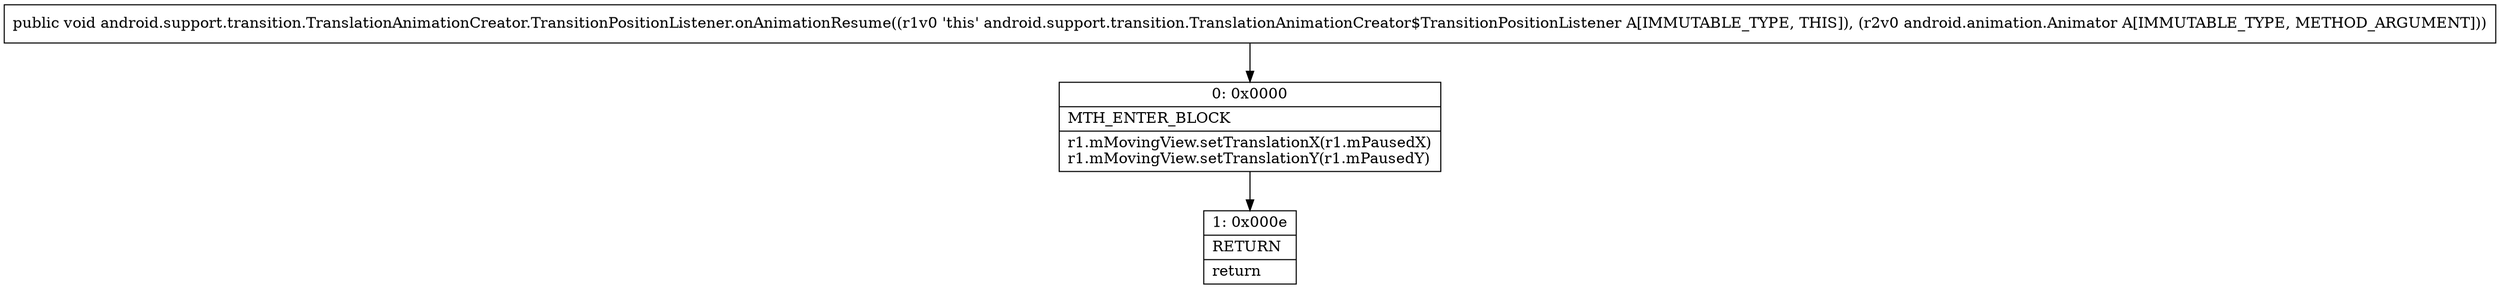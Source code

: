 digraph "CFG forandroid.support.transition.TranslationAnimationCreator.TransitionPositionListener.onAnimationResume(Landroid\/animation\/Animator;)V" {
Node_0 [shape=record,label="{0\:\ 0x0000|MTH_ENTER_BLOCK\l|r1.mMovingView.setTranslationX(r1.mPausedX)\lr1.mMovingView.setTranslationY(r1.mPausedY)\l}"];
Node_1 [shape=record,label="{1\:\ 0x000e|RETURN\l|return\l}"];
MethodNode[shape=record,label="{public void android.support.transition.TranslationAnimationCreator.TransitionPositionListener.onAnimationResume((r1v0 'this' android.support.transition.TranslationAnimationCreator$TransitionPositionListener A[IMMUTABLE_TYPE, THIS]), (r2v0 android.animation.Animator A[IMMUTABLE_TYPE, METHOD_ARGUMENT])) }"];
MethodNode -> Node_0;
Node_0 -> Node_1;
}

